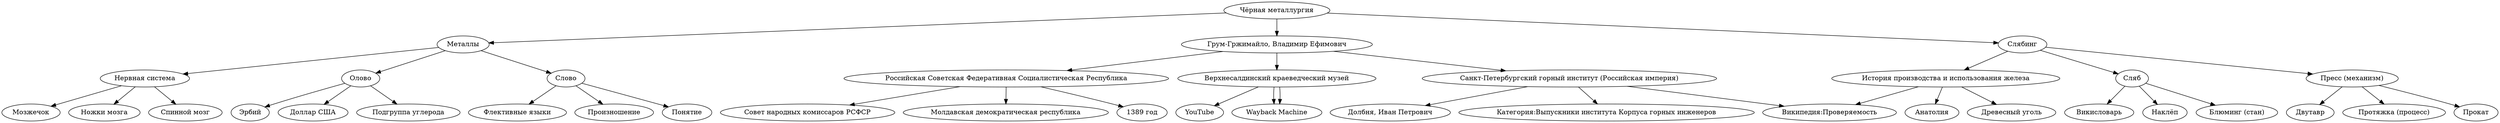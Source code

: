 digraph tree {
    "Чёрная металлургия";
    "Металлы";
    "Нервная система";
    "Спинной мозг";
    "Мозжечок";
    "Ножки мозга";
    "Олово";
    "Подгруппа углерода";
    "Эрбий";
    "Доллар США";
    "Слово";
    "Понятие";
    "Флективные языки";
    "Произношение";
    "Грум-Гржимайло, Владимир Ефимович";
    "Верхнесалдинский краеведческий музей";
    "Wayback Machine";
    "Wayback Machine";
    "YouTube";
    "Российская Советская Федеративная Социалистическая Республика";
    "Молдавская демократическая республика";
    "1389 год";
    "Совет народных комиссаров РСФСР";
    "Санкт-Петербургский горный институт (Российская империя)";
    "Википедия:Проверяемость";
    "Долбня, Иван Петрович";
    "Категория:Выпускники института Корпуса горных инженеров";
    "Слябинг";
    "Сляб";
    "Блюминг (стан)";
    "Викисловарь";
    "Наклёп";
    "История производства и использования железа";
    "Википедия:Проверяемость";
    "Древесный уголь";
    "Анатолия";
    "Пресс (механизм)";
    "Прокат";
    "Двутавр";
    "Протяжка (процесс)";
    "Чёрная металлургия" -> "Металлы";
    "Чёрная металлургия" -> "Грум-Гржимайло, Владимир Ефимович";
    "Чёрная металлургия" -> "Слябинг";
    "Металлы" -> "Нервная система";
    "Металлы" -> "Олово";
    "Металлы" -> "Слово";
    "Нервная система" -> "Спинной мозг";
    "Нервная система" -> "Мозжечок";
    "Нервная система" -> "Ножки мозга";
    "Олово" -> "Подгруппа углерода";
    "Олово" -> "Эрбий";
    "Олово" -> "Доллар США";
    "Слово" -> "Понятие";
    "Слово" -> "Флективные языки";
    "Слово" -> "Произношение";
    "Грум-Гржимайло, Владимир Ефимович" -> "Верхнесалдинский краеведческий музей";
    "Грум-Гржимайло, Владимир Ефимович" -> "Российская Советская Федеративная Социалистическая Республика";
    "Грум-Гржимайло, Владимир Ефимович" -> "Санкт-Петербургский горный институт (Российская империя)";
    "Верхнесалдинский краеведческий музей" -> "Wayback Machine";
    "Верхнесалдинский краеведческий музей" -> "Wayback Machine";
    "Верхнесалдинский краеведческий музей" -> "YouTube";
    "Российская Советская Федеративная Социалистическая Республика" -> "Молдавская демократическая республика";
    "Российская Советская Федеративная Социалистическая Республика" -> "1389 год";
    "Российская Советская Федеративная Социалистическая Республика" -> "Совет народных комиссаров РСФСР";
    "Санкт-Петербургский горный институт (Российская империя)" -> "Википедия:Проверяемость";
    "Санкт-Петербургский горный институт (Российская империя)" -> "Долбня, Иван Петрович";
    "Санкт-Петербургский горный институт (Российская империя)" -> "Категория:Выпускники института Корпуса горных инженеров";
    "Слябинг" -> "Сляб";
    "Слябинг" -> "История производства и использования железа";
    "Слябинг" -> "Пресс (механизм)";
    "Сляб" -> "Блюминг (стан)";
    "Сляб" -> "Викисловарь";
    "Сляб" -> "Наклёп";
    "История производства и использования железа" -> "Википедия:Проверяемость";
    "История производства и использования железа" -> "Древесный уголь";
    "История производства и использования железа" -> "Анатолия";
    "Пресс (механизм)" -> "Прокат";
    "Пресс (механизм)" -> "Двутавр";
    "Пресс (механизм)" -> "Протяжка (процесс)";
}
